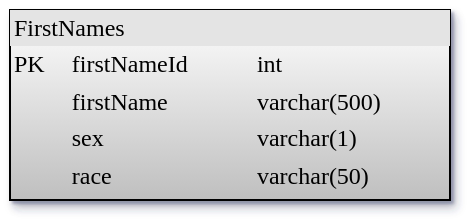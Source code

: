 <mxfile version="12.1.3" type="onedrive" pages="1"><diagram name="Page-1" id="2ca16b54-16f6-2749-3443-fa8db7711227"><mxGraphModel dx="1609" dy="884" grid="1" gridSize="10" guides="1" tooltips="1" connect="1" arrows="1" fold="1" page="1" pageScale="1" pageWidth="850" pageHeight="1100" background="#ffffff" math="0" shadow="1"><root><mxCell id="0"/><mxCell id="1" parent="0"/><mxCell id="WAK_gX1zWexUlHdChPhn-18" value="&lt;div style=&quot;box-sizing: border-box ; width: 100% ; background: #e4e4e4 ; padding: 2px&quot;&gt;FirstNames&lt;/div&gt;&lt;table style=&quot;width: 100% ; font-size: 1em&quot; cellpadding=&quot;2&quot; cellspacing=&quot;0&quot;&gt;&lt;tbody&gt;&lt;tr&gt;&lt;td&gt;PK&lt;/td&gt;&lt;td&gt;firstNameId&lt;/td&gt;&lt;td&gt;int&lt;/td&gt;&lt;/tr&gt;&lt;tr&gt;&lt;td&gt;&lt;br&gt;&lt;/td&gt;&lt;td&gt;firstName&lt;/td&gt;&lt;td&gt;varchar(500)&lt;br&gt;&lt;/td&gt;&lt;/tr&gt;&lt;tr&gt;&lt;td&gt;&lt;br&gt;&lt;/td&gt;&lt;td&gt;sex&lt;/td&gt;&lt;td&gt;varchar(1)&lt;/td&gt;&lt;/tr&gt;&lt;tr&gt;&lt;td&gt;&lt;br&gt;&lt;/td&gt;&lt;td&gt;race&lt;/td&gt;&lt;td&gt;varchar(50)&lt;/td&gt;&lt;/tr&gt;&lt;/tbody&gt;&lt;/table&gt;" style="verticalAlign=top;align=left;overflow=fill;html=1;rounded=0;shadow=1;comic=0;labelBackgroundColor=none;strokeColor=#000000;strokeWidth=1;fillColor=#ffffff;fontFamily=Verdana;fontSize=12;fontColor=#000000;gradientColor=#BFBFBF;" parent="1" vertex="1"><mxGeometry x="10" y="20" width="220" height="95" as="geometry"/></mxCell></root></mxGraphModel></diagram></mxfile>